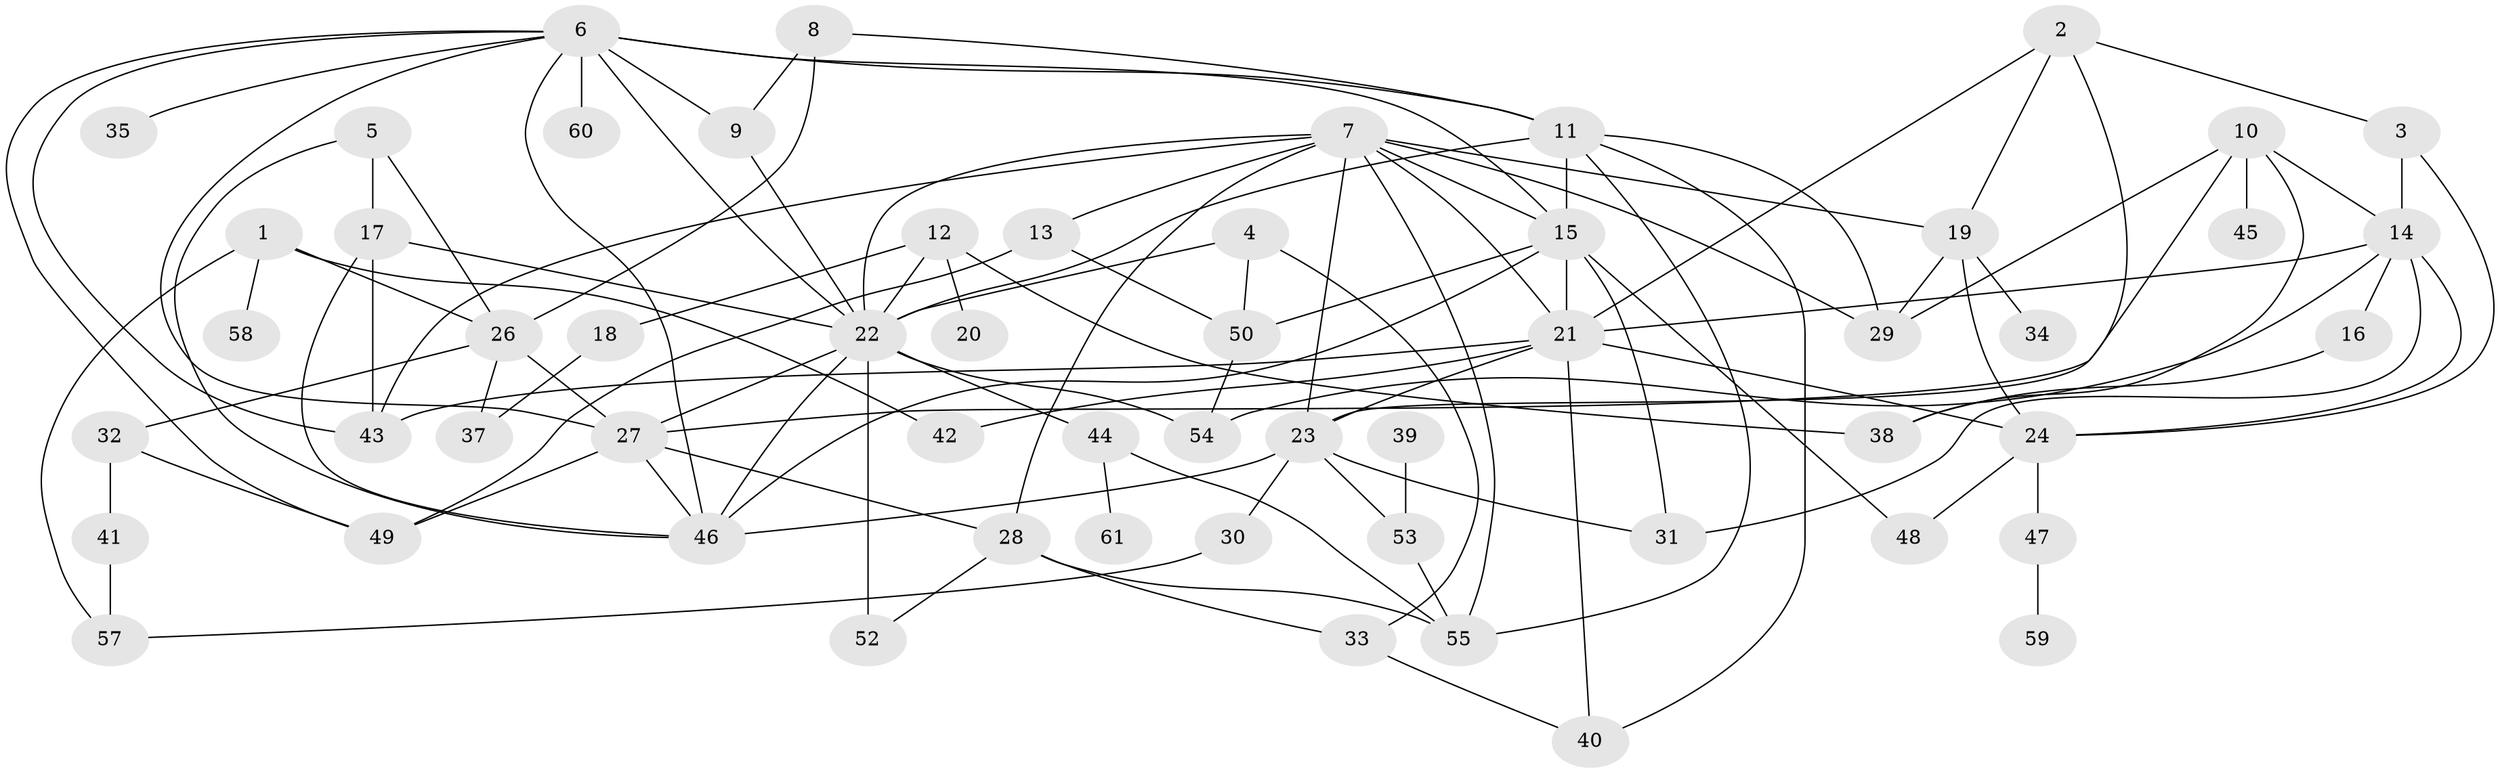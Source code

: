 // original degree distribution, {1: 0.19834710743801653, 4: 0.1652892561983471, 3: 0.2066115702479339, 2: 0.23140495867768596, 5: 0.09917355371900827, 8: 0.01652892561983471, 9: 0.008264462809917356, 6: 0.049586776859504134, 0: 0.024793388429752067}
// Generated by graph-tools (version 1.1) at 2025/33/03/09/25 02:33:52]
// undirected, 57 vertices, 110 edges
graph export_dot {
graph [start="1"]
  node [color=gray90,style=filled];
  1;
  2;
  3;
  4;
  5;
  6;
  7;
  8;
  9;
  10;
  11;
  12;
  13;
  14;
  15;
  16;
  17;
  18;
  19;
  20;
  21;
  22;
  23;
  24;
  26;
  27;
  28;
  29;
  30;
  31;
  32;
  33;
  34;
  35;
  37;
  38;
  39;
  40;
  41;
  42;
  43;
  44;
  45;
  46;
  47;
  48;
  49;
  50;
  52;
  53;
  54;
  55;
  57;
  58;
  59;
  60;
  61;
  1 -- 26 [weight=1.0];
  1 -- 42 [weight=1.0];
  1 -- 57 [weight=1.0];
  1 -- 58 [weight=1.0];
  2 -- 3 [weight=1.0];
  2 -- 19 [weight=1.0];
  2 -- 21 [weight=1.0];
  2 -- 23 [weight=2.0];
  3 -- 14 [weight=1.0];
  3 -- 24 [weight=1.0];
  4 -- 22 [weight=1.0];
  4 -- 33 [weight=1.0];
  4 -- 50 [weight=1.0];
  5 -- 17 [weight=2.0];
  5 -- 26 [weight=1.0];
  5 -- 46 [weight=1.0];
  6 -- 9 [weight=1.0];
  6 -- 11 [weight=1.0];
  6 -- 15 [weight=1.0];
  6 -- 22 [weight=2.0];
  6 -- 27 [weight=1.0];
  6 -- 35 [weight=1.0];
  6 -- 43 [weight=1.0];
  6 -- 46 [weight=1.0];
  6 -- 49 [weight=1.0];
  6 -- 60 [weight=1.0];
  7 -- 13 [weight=1.0];
  7 -- 15 [weight=1.0];
  7 -- 19 [weight=1.0];
  7 -- 21 [weight=1.0];
  7 -- 22 [weight=1.0];
  7 -- 23 [weight=1.0];
  7 -- 28 [weight=1.0];
  7 -- 29 [weight=1.0];
  7 -- 43 [weight=1.0];
  7 -- 55 [weight=1.0];
  8 -- 9 [weight=1.0];
  8 -- 11 [weight=1.0];
  8 -- 26 [weight=1.0];
  9 -- 22 [weight=1.0];
  10 -- 14 [weight=1.0];
  10 -- 27 [weight=1.0];
  10 -- 29 [weight=1.0];
  10 -- 38 [weight=1.0];
  10 -- 45 [weight=1.0];
  11 -- 15 [weight=1.0];
  11 -- 22 [weight=1.0];
  11 -- 29 [weight=1.0];
  11 -- 40 [weight=1.0];
  11 -- 55 [weight=1.0];
  12 -- 18 [weight=1.0];
  12 -- 20 [weight=1.0];
  12 -- 22 [weight=1.0];
  12 -- 38 [weight=1.0];
  13 -- 49 [weight=1.0];
  13 -- 50 [weight=1.0];
  14 -- 16 [weight=1.0];
  14 -- 21 [weight=1.0];
  14 -- 24 [weight=1.0];
  14 -- 31 [weight=1.0];
  14 -- 54 [weight=1.0];
  15 -- 21 [weight=1.0];
  15 -- 31 [weight=1.0];
  15 -- 46 [weight=1.0];
  15 -- 48 [weight=1.0];
  15 -- 50 [weight=1.0];
  16 -- 38 [weight=1.0];
  17 -- 22 [weight=1.0];
  17 -- 43 [weight=3.0];
  17 -- 46 [weight=1.0];
  18 -- 37 [weight=1.0];
  19 -- 24 [weight=3.0];
  19 -- 29 [weight=2.0];
  19 -- 34 [weight=1.0];
  21 -- 23 [weight=1.0];
  21 -- 24 [weight=3.0];
  21 -- 40 [weight=1.0];
  21 -- 42 [weight=1.0];
  21 -- 43 [weight=1.0];
  22 -- 27 [weight=1.0];
  22 -- 44 [weight=1.0];
  22 -- 46 [weight=1.0];
  22 -- 52 [weight=3.0];
  22 -- 54 [weight=1.0];
  23 -- 30 [weight=1.0];
  23 -- 31 [weight=1.0];
  23 -- 46 [weight=1.0];
  23 -- 53 [weight=1.0];
  24 -- 47 [weight=1.0];
  24 -- 48 [weight=1.0];
  26 -- 27 [weight=1.0];
  26 -- 32 [weight=1.0];
  26 -- 37 [weight=1.0];
  27 -- 28 [weight=1.0];
  27 -- 46 [weight=1.0];
  27 -- 49 [weight=1.0];
  28 -- 33 [weight=1.0];
  28 -- 52 [weight=1.0];
  28 -- 55 [weight=1.0];
  30 -- 57 [weight=1.0];
  32 -- 41 [weight=1.0];
  32 -- 49 [weight=1.0];
  33 -- 40 [weight=1.0];
  39 -- 53 [weight=1.0];
  41 -- 57 [weight=1.0];
  44 -- 55 [weight=1.0];
  44 -- 61 [weight=1.0];
  47 -- 59 [weight=1.0];
  50 -- 54 [weight=1.0];
  53 -- 55 [weight=1.0];
}
